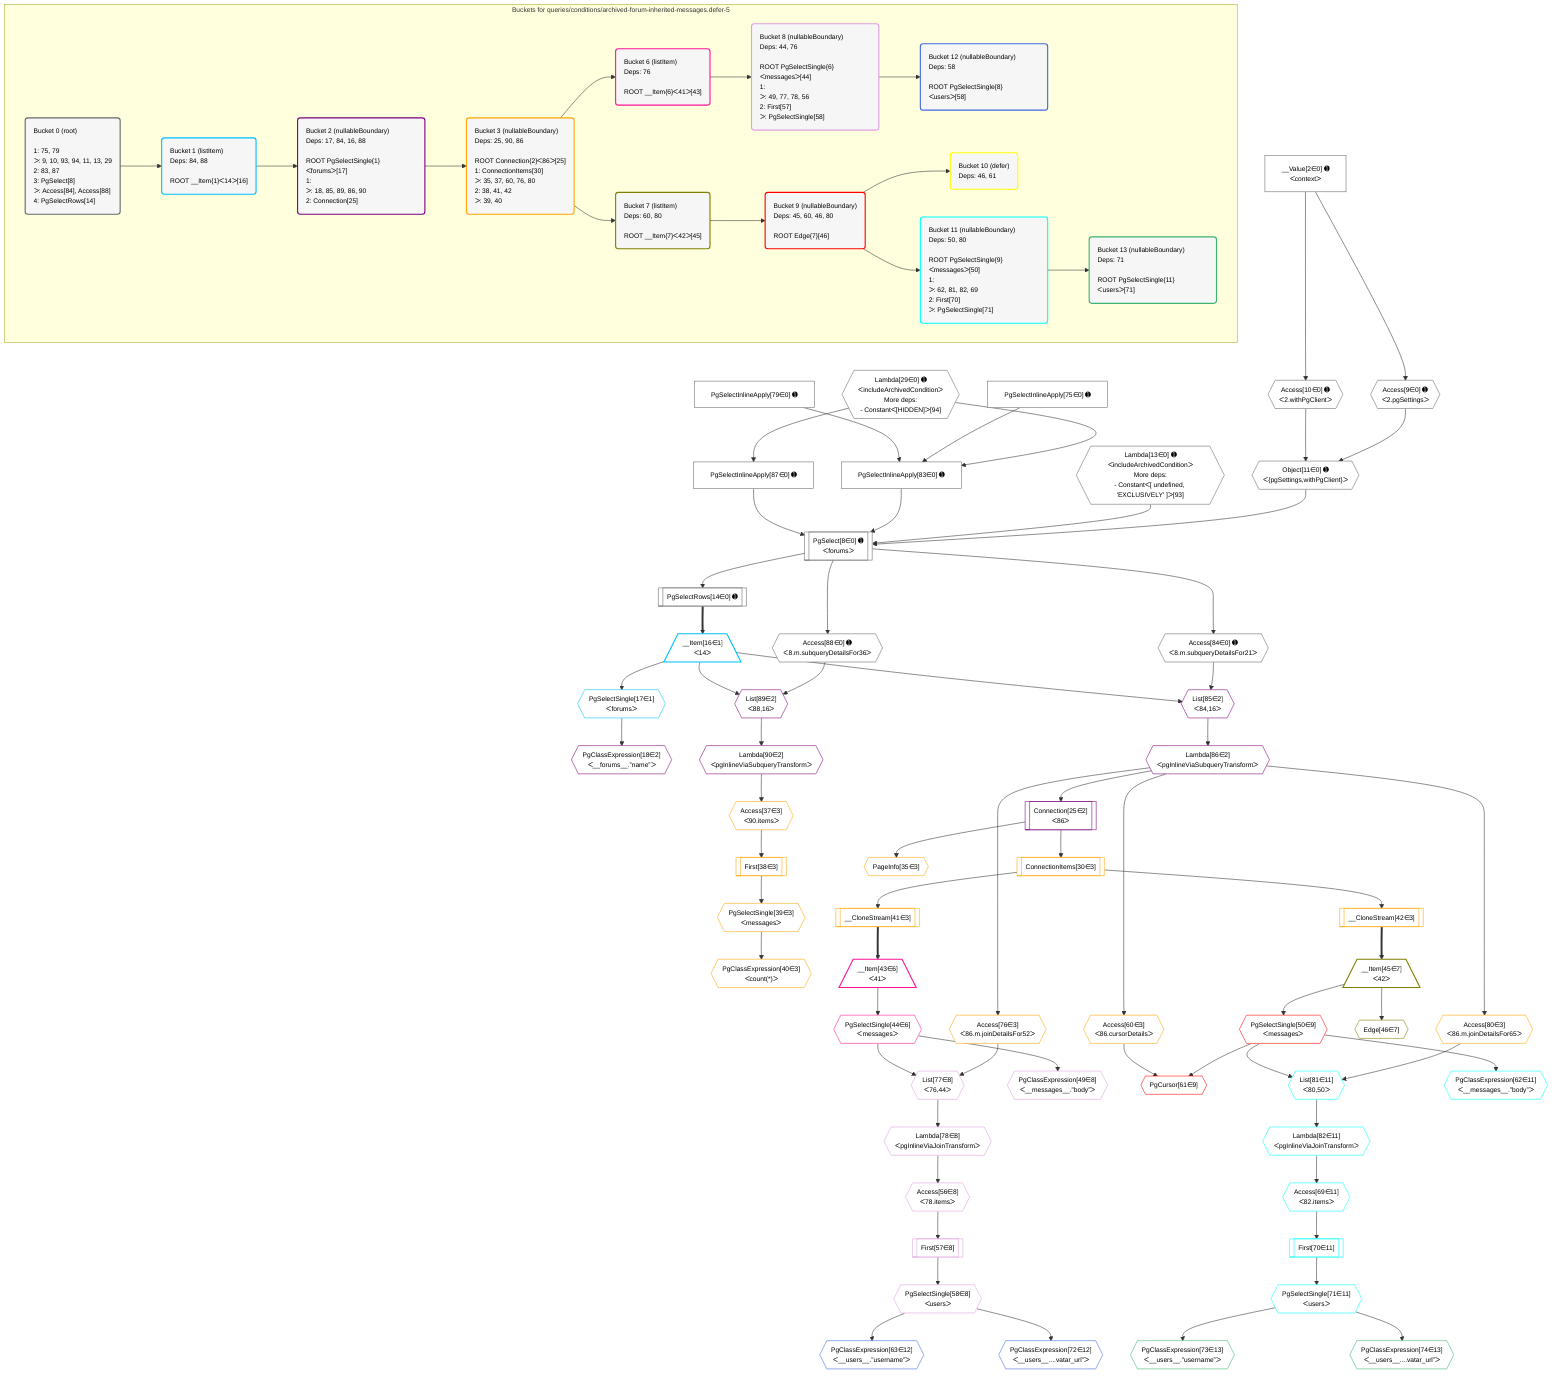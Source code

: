 %%{init: {'themeVariables': { 'fontSize': '12px'}}}%%
graph TD
    classDef path fill:#eee,stroke:#000,color:#000
    classDef plan fill:#fff,stroke-width:1px,color:#000
    classDef itemplan fill:#fff,stroke-width:2px,color:#000
    classDef unbatchedplan fill:#dff,stroke-width:1px,color:#000
    classDef sideeffectplan fill:#fcc,stroke-width:2px,color:#000
    classDef bucket fill:#f6f6f6,color:#000,stroke-width:2px,text-align:left

    subgraph "Buckets for queries/conditions/archived-forum-inherited-messages.defer-5"
    Bucket0("Bucket 0 (root)<br /><br />1: 75, 79<br />ᐳ: 9, 10, 93, 94, 11, 13, 29<br />2: 83, 87<br />3: PgSelect[8]<br />ᐳ: Access[84], Access[88]<br />4: PgSelectRows[14]"):::bucket
    Bucket1("Bucket 1 (listItem)<br />Deps: 84, 88<br /><br />ROOT __Item{1}ᐸ14ᐳ[16]"):::bucket
    Bucket2("Bucket 2 (nullableBoundary)<br />Deps: 17, 84, 16, 88<br /><br />ROOT PgSelectSingle{1}ᐸforumsᐳ[17]<br />1: <br />ᐳ: 18, 85, 89, 86, 90<br />2: Connection[25]"):::bucket
    Bucket3("Bucket 3 (nullableBoundary)<br />Deps: 25, 90, 86<br /><br />ROOT Connection{2}ᐸ86ᐳ[25]<br />1: ConnectionItems[30]<br />ᐳ: 35, 37, 60, 76, 80<br />2: 38, 41, 42<br />ᐳ: 39, 40"):::bucket
    Bucket6("Bucket 6 (listItem)<br />Deps: 76<br /><br />ROOT __Item{6}ᐸ41ᐳ[43]"):::bucket
    Bucket7("Bucket 7 (listItem)<br />Deps: 60, 80<br /><br />ROOT __Item{7}ᐸ42ᐳ[45]"):::bucket
    Bucket8("Bucket 8 (nullableBoundary)<br />Deps: 44, 76<br /><br />ROOT PgSelectSingle{6}ᐸmessagesᐳ[44]<br />1: <br />ᐳ: 49, 77, 78, 56<br />2: First[57]<br />ᐳ: PgSelectSingle[58]"):::bucket
    Bucket9("Bucket 9 (nullableBoundary)<br />Deps: 45, 60, 46, 80<br /><br />ROOT Edge{7}[46]"):::bucket
    Bucket10("Bucket 10 (defer)<br />Deps: 46, 61"):::bucket
    Bucket11("Bucket 11 (nullableBoundary)<br />Deps: 50, 80<br /><br />ROOT PgSelectSingle{9}ᐸmessagesᐳ[50]<br />1: <br />ᐳ: 62, 81, 82, 69<br />2: First[70]<br />ᐳ: PgSelectSingle[71]"):::bucket
    Bucket12("Bucket 12 (nullableBoundary)<br />Deps: 58<br /><br />ROOT PgSelectSingle{8}ᐸusersᐳ[58]"):::bucket
    Bucket13("Bucket 13 (nullableBoundary)<br />Deps: 71<br /><br />ROOT PgSelectSingle{11}ᐸusersᐳ[71]"):::bucket
    end
    Bucket0 --> Bucket1
    Bucket1 --> Bucket2
    Bucket2 --> Bucket3
    Bucket3 --> Bucket6 & Bucket7
    Bucket6 --> Bucket8
    Bucket7 --> Bucket9
    Bucket8 --> Bucket12
    Bucket9 --> Bucket10 & Bucket11
    Bucket11 --> Bucket13

    %% plan dependencies
    PgSelect8[["PgSelect[8∈0] ➊<br />ᐸforumsᐳ"]]:::plan
    Object11{{"Object[11∈0] ➊<br />ᐸ{pgSettings,withPgClient}ᐳ"}}:::plan
    Lambda13{{"Lambda[13∈0] ➊<br />ᐸincludeArchivedConditionᐳ<br />More deps:<br />- Constantᐸ[ undefined, 'EXCLUSIVELY' ]ᐳ[93]"}}:::plan
    PgSelectInlineApply83["PgSelectInlineApply[83∈0] ➊"]:::plan
    PgSelectInlineApply87["PgSelectInlineApply[87∈0] ➊"]:::plan
    Object11 & Lambda13 & PgSelectInlineApply83 & PgSelectInlineApply87 --> PgSelect8
    Lambda29{{"Lambda[29∈0] ➊<br />ᐸincludeArchivedConditionᐳ<br />More deps:<br />- Constantᐸ[HIDDEN]ᐳ[94]"}}:::plan
    PgSelectInlineApply75["PgSelectInlineApply[75∈0] ➊"]:::plan
    PgSelectInlineApply79["PgSelectInlineApply[79∈0] ➊"]:::plan
    Lambda29 & PgSelectInlineApply75 & PgSelectInlineApply79 --> PgSelectInlineApply83
    Access9{{"Access[9∈0] ➊<br />ᐸ2.pgSettingsᐳ"}}:::plan
    Access10{{"Access[10∈0] ➊<br />ᐸ2.withPgClientᐳ"}}:::plan
    Access9 & Access10 --> Object11
    __Value2["__Value[2∈0] ➊<br />ᐸcontextᐳ"]:::plan
    __Value2 --> Access9
    __Value2 --> Access10
    PgSelectRows14[["PgSelectRows[14∈0] ➊"]]:::plan
    PgSelect8 --> PgSelectRows14
    Access84{{"Access[84∈0] ➊<br />ᐸ8.m.subqueryDetailsFor21ᐳ"}}:::plan
    PgSelect8 --> Access84
    Lambda29 --> PgSelectInlineApply87
    Access88{{"Access[88∈0] ➊<br />ᐸ8.m.subqueryDetailsFor36ᐳ"}}:::plan
    PgSelect8 --> Access88
    __Item16[/"__Item[16∈1]<br />ᐸ14ᐳ"\]:::itemplan
    PgSelectRows14 ==> __Item16
    PgSelectSingle17{{"PgSelectSingle[17∈1]<br />ᐸforumsᐳ"}}:::plan
    __Item16 --> PgSelectSingle17
    List85{{"List[85∈2]<br />ᐸ84,16ᐳ"}}:::plan
    Access84 & __Item16 --> List85
    List89{{"List[89∈2]<br />ᐸ88,16ᐳ"}}:::plan
    Access88 & __Item16 --> List89
    PgClassExpression18{{"PgClassExpression[18∈2]<br />ᐸ__forums__.”name”ᐳ"}}:::plan
    PgSelectSingle17 --> PgClassExpression18
    Connection25[["Connection[25∈2]<br />ᐸ86ᐳ"]]:::plan
    Lambda86{{"Lambda[86∈2]<br />ᐸpgInlineViaSubqueryTransformᐳ"}}:::plan
    Lambda86 --> Connection25
    List85 --> Lambda86
    Lambda90{{"Lambda[90∈2]<br />ᐸpgInlineViaSubqueryTransformᐳ"}}:::plan
    List89 --> Lambda90
    ConnectionItems30[["ConnectionItems[30∈3]"]]:::plan
    Connection25 --> ConnectionItems30
    PageInfo35{{"PageInfo[35∈3]"}}:::plan
    Connection25 --> PageInfo35
    Access37{{"Access[37∈3]<br />ᐸ90.itemsᐳ"}}:::plan
    Lambda90 --> Access37
    First38[["First[38∈3]"]]:::plan
    Access37 --> First38
    PgSelectSingle39{{"PgSelectSingle[39∈3]<br />ᐸmessagesᐳ"}}:::plan
    First38 --> PgSelectSingle39
    PgClassExpression40{{"PgClassExpression[40∈3]<br />ᐸcount(*)ᐳ"}}:::plan
    PgSelectSingle39 --> PgClassExpression40
    __CloneStream41[["__CloneStream[41∈3]"]]:::plan
    ConnectionItems30 --> __CloneStream41
    __CloneStream42[["__CloneStream[42∈3]"]]:::plan
    ConnectionItems30 --> __CloneStream42
    Access60{{"Access[60∈3]<br />ᐸ86.cursorDetailsᐳ"}}:::plan
    Lambda86 --> Access60
    Access76{{"Access[76∈3]<br />ᐸ86.m.joinDetailsFor52ᐳ"}}:::plan
    Lambda86 --> Access76
    Access80{{"Access[80∈3]<br />ᐸ86.m.joinDetailsFor65ᐳ"}}:::plan
    Lambda86 --> Access80
    __Item43[/"__Item[43∈6]<br />ᐸ41ᐳ"\]:::itemplan
    __CloneStream41 ==> __Item43
    PgSelectSingle44{{"PgSelectSingle[44∈6]<br />ᐸmessagesᐳ"}}:::plan
    __Item43 --> PgSelectSingle44
    __Item45[/"__Item[45∈7]<br />ᐸ42ᐳ"\]:::itemplan
    __CloneStream42 ==> __Item45
    Edge46{{"Edge[46∈7]"}}:::plan
    __Item45 --> Edge46
    List77{{"List[77∈8]<br />ᐸ76,44ᐳ"}}:::plan
    Access76 & PgSelectSingle44 --> List77
    PgClassExpression49{{"PgClassExpression[49∈8]<br />ᐸ__messages__.”body”ᐳ"}}:::plan
    PgSelectSingle44 --> PgClassExpression49
    Access56{{"Access[56∈8]<br />ᐸ78.itemsᐳ"}}:::plan
    Lambda78{{"Lambda[78∈8]<br />ᐸpgInlineViaJoinTransformᐳ"}}:::plan
    Lambda78 --> Access56
    First57[["First[57∈8]"]]:::plan
    Access56 --> First57
    PgSelectSingle58{{"PgSelectSingle[58∈8]<br />ᐸusersᐳ"}}:::plan
    First57 --> PgSelectSingle58
    List77 --> Lambda78
    PgCursor61{{"PgCursor[61∈9]"}}:::plan
    PgSelectSingle50{{"PgSelectSingle[50∈9]<br />ᐸmessagesᐳ"}}:::plan
    PgSelectSingle50 & Access60 --> PgCursor61
    __Item45 --> PgSelectSingle50
    List81{{"List[81∈11]<br />ᐸ80,50ᐳ"}}:::plan
    Access80 & PgSelectSingle50 --> List81
    PgClassExpression62{{"PgClassExpression[62∈11]<br />ᐸ__messages__.”body”ᐳ"}}:::plan
    PgSelectSingle50 --> PgClassExpression62
    Access69{{"Access[69∈11]<br />ᐸ82.itemsᐳ"}}:::plan
    Lambda82{{"Lambda[82∈11]<br />ᐸpgInlineViaJoinTransformᐳ"}}:::plan
    Lambda82 --> Access69
    First70[["First[70∈11]"]]:::plan
    Access69 --> First70
    PgSelectSingle71{{"PgSelectSingle[71∈11]<br />ᐸusersᐳ"}}:::plan
    First70 --> PgSelectSingle71
    List81 --> Lambda82
    PgClassExpression63{{"PgClassExpression[63∈12]<br />ᐸ__users__.”username”ᐳ"}}:::plan
    PgSelectSingle58 --> PgClassExpression63
    PgClassExpression72{{"PgClassExpression[72∈12]<br />ᐸ__users__....vatar_url”ᐳ"}}:::plan
    PgSelectSingle58 --> PgClassExpression72
    PgClassExpression73{{"PgClassExpression[73∈13]<br />ᐸ__users__.”username”ᐳ"}}:::plan
    PgSelectSingle71 --> PgClassExpression73
    PgClassExpression74{{"PgClassExpression[74∈13]<br />ᐸ__users__....vatar_url”ᐳ"}}:::plan
    PgSelectSingle71 --> PgClassExpression74

    %% define steps
    classDef bucket0 stroke:#696969
    class Bucket0,__Value2,PgSelect8,Access9,Access10,Object11,Lambda13,PgSelectRows14,Lambda29,PgSelectInlineApply75,PgSelectInlineApply79,PgSelectInlineApply83,Access84,PgSelectInlineApply87,Access88 bucket0
    classDef bucket1 stroke:#00bfff
    class Bucket1,__Item16,PgSelectSingle17 bucket1
    classDef bucket2 stroke:#7f007f
    class Bucket2,PgClassExpression18,Connection25,List85,Lambda86,List89,Lambda90 bucket2
    classDef bucket3 stroke:#ffa500
    class Bucket3,ConnectionItems30,PageInfo35,Access37,First38,PgSelectSingle39,PgClassExpression40,__CloneStream41,__CloneStream42,Access60,Access76,Access80 bucket3
    classDef bucket6 stroke:#ff1493
    class Bucket6,__Item43,PgSelectSingle44 bucket6
    classDef bucket7 stroke:#808000
    class Bucket7,__Item45,Edge46 bucket7
    classDef bucket8 stroke:#dda0dd
    class Bucket8,PgClassExpression49,Access56,First57,PgSelectSingle58,List77,Lambda78 bucket8
    classDef bucket9 stroke:#ff0000
    class Bucket9,PgSelectSingle50,PgCursor61 bucket9
    classDef bucket10 stroke:#ffff00
    class Bucket10 bucket10
    classDef bucket11 stroke:#00ffff
    class Bucket11,PgClassExpression62,Access69,First70,PgSelectSingle71,List81,Lambda82 bucket11
    classDef bucket12 stroke:#4169e1
    class Bucket12,PgClassExpression63,PgClassExpression72 bucket12
    classDef bucket13 stroke:#3cb371
    class Bucket13,PgClassExpression73,PgClassExpression74 bucket13
